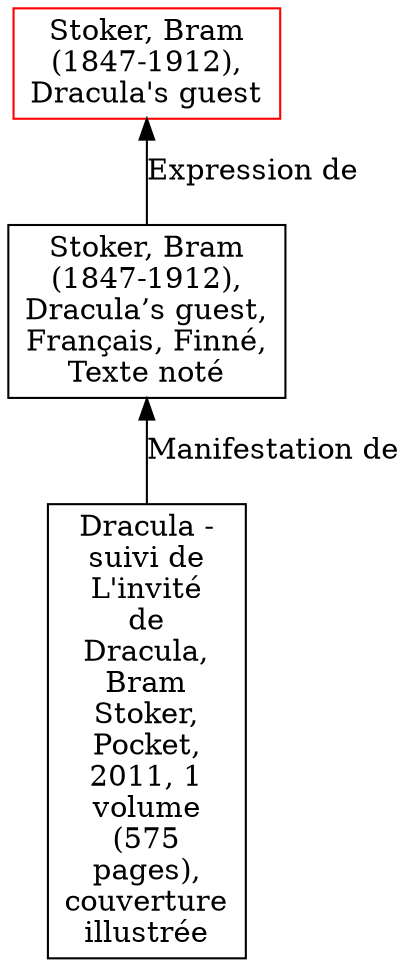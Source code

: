 // Notice UMLRM0075
digraph UMLRM0075 {
	node [align=left shape=rect]
	size="20,20"
	rankdir=BT
	UMLRM0075 [label="Stoker, Bram
(1847-1912),
Dracula's guest" color=red]
	UMLRM0076 [label="Stoker, Bram
(1847-1912),
Dracula’s guest,
Français, Finné,
Texte noté"]
	UMLRM0076 -> UMLRM0075 [label="Expression de"]
	UMLRM0077 [label="Dracula -
suivi de
L'invité
de
Dracula,
Bram
Stoker,
Pocket,
2011, 1
volume
(575
pages),
couverture
illustrée"]
	UMLRM0077 -> UMLRM0076 [label="Manifestation de"]
}

